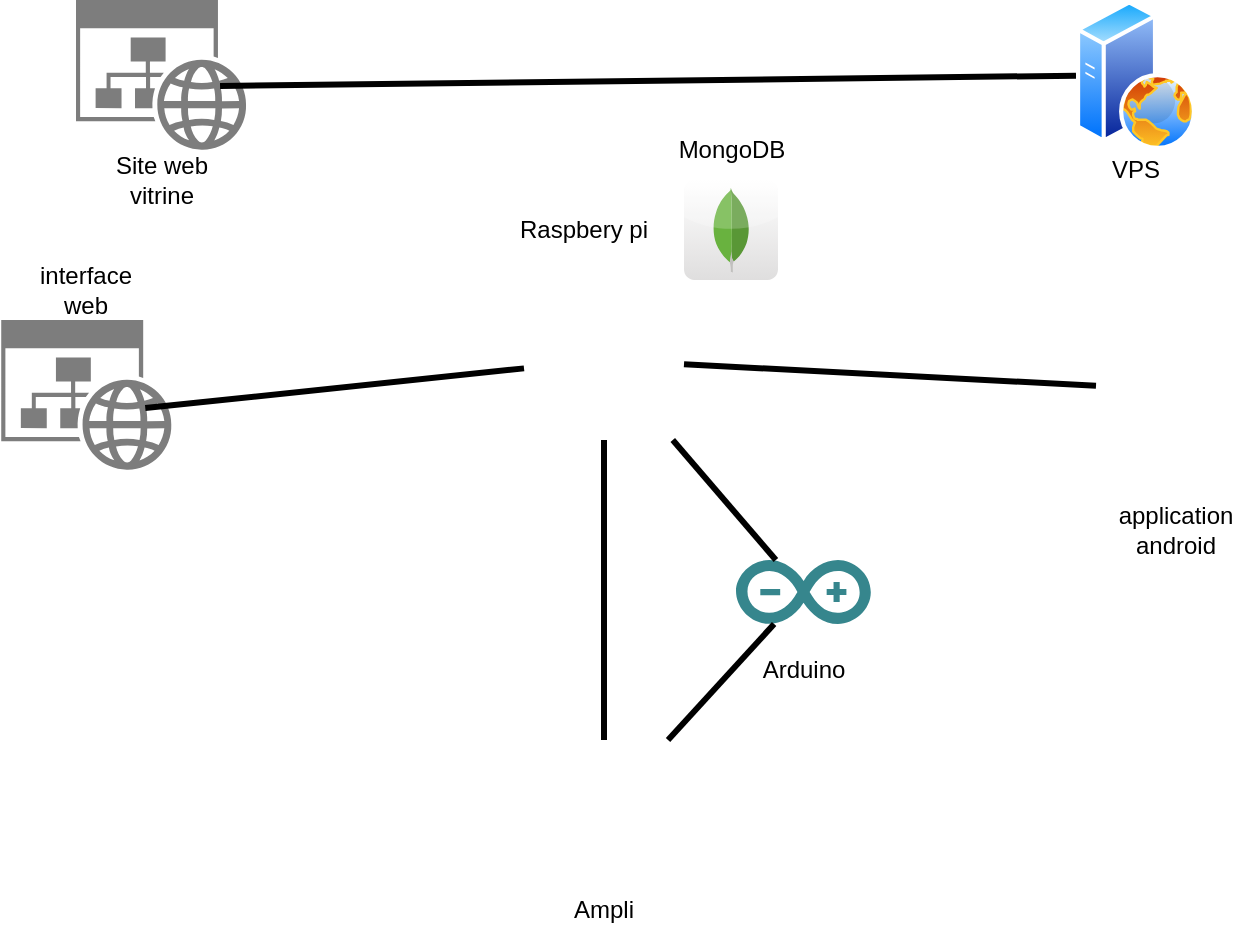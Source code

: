 <mxfile version="15.8.3" type="github">
  <diagram id="ojrI9sNC-19SHQx3Z9b1" name="Page-1">
    <mxGraphModel dx="702" dy="-404" grid="1" gridSize="10" guides="1" tooltips="1" connect="1" arrows="1" fold="1" page="1" pageScale="1" pageWidth="827" pageHeight="1169" math="0" shadow="0">
      <root>
        <mxCell id="0" />
        <mxCell id="1" parent="0" />
        <mxCell id="7Ec1_xB0QXu3VKuR0h8p-1" value="" style="shape=image;html=1;verticalAlign=top;verticalLabelPosition=bottom;labelBackgroundColor=#ffffff;imageAspect=0;aspect=fixed;image=https://cdn0.iconfinder.com/data/icons/font-awesome-brands-vol-2/512/raspberry-pi-128.png" parent="1" vertex="1">
          <mxGeometry x="344" y="1520" width="80" height="80" as="geometry" />
        </mxCell>
        <mxCell id="7Ec1_xB0QXu3VKuR0h8p-2" value="Raspbery pi" style="text;html=1;strokeColor=none;fillColor=none;align=center;verticalAlign=middle;whiteSpace=wrap;rounded=0;" parent="1" vertex="1">
          <mxGeometry x="326" y="1480" width="96" height="30" as="geometry" />
        </mxCell>
        <mxCell id="7Ec1_xB0QXu3VKuR0h8p-3" value="" style="aspect=fixed;perimeter=ellipsePerimeter;html=1;align=center;shadow=0;dashed=0;spacingTop=3;image;image=img/lib/active_directory/web_server.svg;" parent="1" vertex="1">
          <mxGeometry x="620" y="1380" width="60" height="75" as="geometry" />
        </mxCell>
        <mxCell id="7Ec1_xB0QXu3VKuR0h8p-4" value="Site web vitrine" style="text;html=1;strokeColor=none;fillColor=none;align=center;verticalAlign=middle;whiteSpace=wrap;rounded=0;" parent="1" vertex="1">
          <mxGeometry x="132.62" y="1455" width="60" height="30" as="geometry" />
        </mxCell>
        <mxCell id="7Ec1_xB0QXu3VKuR0h8p-5" value="VPS" style="text;html=1;strokeColor=none;fillColor=none;align=center;verticalAlign=middle;whiteSpace=wrap;rounded=0;" parent="1" vertex="1">
          <mxGeometry x="620" y="1450" width="60" height="30" as="geometry" />
        </mxCell>
        <mxCell id="7Ec1_xB0QXu3VKuR0h8p-6" value="" style="sketch=0;aspect=fixed;pointerEvents=1;shadow=0;dashed=0;html=1;strokeColor=none;labelPosition=center;verticalLabelPosition=bottom;verticalAlign=top;align=center;shape=mxgraph.mscae.enterprise.website_generic;fillColor=#7D7D7D;" parent="1" vertex="1">
          <mxGeometry x="120.0" y="1380" width="85.23" height="75" as="geometry" />
        </mxCell>
        <mxCell id="7Ec1_xB0QXu3VKuR0h8p-7" value="" style="endArrow=none;html=1;rounded=0;exitX=0.845;exitY=0.573;exitDx=0;exitDy=0;exitPerimeter=0;strokeWidth=3;" parent="1" source="7Ec1_xB0QXu3VKuR0h8p-6" target="7Ec1_xB0QXu3VKuR0h8p-3" edge="1">
          <mxGeometry width="50" height="50" relative="1" as="geometry">
            <mxPoint x="390" y="1650" as="sourcePoint" />
            <mxPoint x="440" y="1600" as="targetPoint" />
          </mxGeometry>
        </mxCell>
        <mxCell id="7Ec1_xB0QXu3VKuR0h8p-8" value="" style="dashed=0;outlineConnect=0;html=1;align=center;labelPosition=center;verticalLabelPosition=bottom;verticalAlign=top;shape=mxgraph.weblogos.arduino;fillColor=#36868D;strokeColor=none" parent="1" vertex="1">
          <mxGeometry x="450" y="1660" width="67.4" height="32" as="geometry" />
        </mxCell>
        <mxCell id="7Ec1_xB0QXu3VKuR0h8p-9" value="" style="shape=image;html=1;verticalAlign=top;verticalLabelPosition=bottom;labelBackgroundColor=#ffffff;imageAspect=0;aspect=fixed;image=https://cdn4.iconfinder.com/data/icons/essential-app-2/16/volume-sound-speaker-lound-128.png" parent="1" vertex="1">
          <mxGeometry x="349" y="1750" width="70" height="70" as="geometry" />
        </mxCell>
        <mxCell id="7Ec1_xB0QXu3VKuR0h8p-10" value="" style="endArrow=none;html=1;rounded=0;strokeWidth=3;" parent="1" source="7Ec1_xB0QXu3VKuR0h8p-8" target="7Ec1_xB0QXu3VKuR0h8p-1" edge="1">
          <mxGeometry width="50" height="50" relative="1" as="geometry">
            <mxPoint x="390" y="1650" as="sourcePoint" />
            <mxPoint x="440" y="1600" as="targetPoint" />
          </mxGeometry>
        </mxCell>
        <mxCell id="7Ec1_xB0QXu3VKuR0h8p-11" value="" style="endArrow=none;html=1;rounded=0;strokeWidth=3;" parent="1" source="7Ec1_xB0QXu3VKuR0h8p-9" target="7Ec1_xB0QXu3VKuR0h8p-8" edge="1">
          <mxGeometry width="50" height="50" relative="1" as="geometry">
            <mxPoint x="390" y="1830" as="sourcePoint" />
            <mxPoint x="440" y="1600" as="targetPoint" />
          </mxGeometry>
        </mxCell>
        <mxCell id="7Ec1_xB0QXu3VKuR0h8p-12" value="" style="endArrow=none;html=1;rounded=0;strokeWidth=3;" parent="1" source="7Ec1_xB0QXu3VKuR0h8p-9" target="7Ec1_xB0QXu3VKuR0h8p-1" edge="1">
          <mxGeometry width="50" height="50" relative="1" as="geometry">
            <mxPoint x="402.695" y="1830" as="sourcePoint" />
            <mxPoint x="460.384" y="1722" as="targetPoint" />
          </mxGeometry>
        </mxCell>
        <mxCell id="7Ec1_xB0QXu3VKuR0h8p-13" value="" style="sketch=0;aspect=fixed;pointerEvents=1;shadow=0;dashed=0;html=1;strokeColor=none;labelPosition=center;verticalLabelPosition=bottom;verticalAlign=top;align=center;shape=mxgraph.mscae.enterprise.website_generic;fillColor=#7D7D7D;" parent="1" vertex="1">
          <mxGeometry x="82.62" y="1540" width="85.23" height="75" as="geometry" />
        </mxCell>
        <mxCell id="7Ec1_xB0QXu3VKuR0h8p-14" value="interface web" style="text;html=1;strokeColor=none;fillColor=none;align=center;verticalAlign=middle;whiteSpace=wrap;rounded=0;" parent="1" vertex="1">
          <mxGeometry x="95.24" y="1510" width="60" height="30" as="geometry" />
        </mxCell>
        <mxCell id="7Ec1_xB0QXu3VKuR0h8p-15" value="" style="endArrow=none;html=1;rounded=0;entryX=0.845;entryY=0.587;entryDx=0;entryDy=0;entryPerimeter=0;strokeWidth=3;" parent="1" source="7Ec1_xB0QXu3VKuR0h8p-1" target="7Ec1_xB0QXu3VKuR0h8p-13" edge="1">
          <mxGeometry width="50" height="50" relative="1" as="geometry">
            <mxPoint x="390" y="1650" as="sourcePoint" />
            <mxPoint x="440" y="1600" as="targetPoint" />
          </mxGeometry>
        </mxCell>
        <mxCell id="7Ec1_xB0QXu3VKuR0h8p-16" value="" style="shape=image;html=1;verticalAlign=top;verticalLabelPosition=bottom;labelBackgroundColor=#ffffff;imageAspect=0;aspect=fixed;image=https://cdn4.iconfinder.com/data/icons/social-media-2146/512/28_social-128.png" parent="1" vertex="1">
          <mxGeometry x="630" y="1535" width="80" height="80" as="geometry" />
        </mxCell>
        <mxCell id="7Ec1_xB0QXu3VKuR0h8p-17" value="application android" style="text;html=1;strokeColor=none;fillColor=none;align=center;verticalAlign=middle;whiteSpace=wrap;rounded=0;" parent="1" vertex="1">
          <mxGeometry x="640" y="1630" width="60" height="30" as="geometry" />
        </mxCell>
        <mxCell id="7Ec1_xB0QXu3VKuR0h8p-18" value="" style="endArrow=none;html=1;rounded=0;strokeWidth=3;" parent="1" source="7Ec1_xB0QXu3VKuR0h8p-1" target="7Ec1_xB0QXu3VKuR0h8p-16" edge="1">
          <mxGeometry width="50" height="50" relative="1" as="geometry">
            <mxPoint x="422.019" y="1372.975" as="sourcePoint" />
            <mxPoint x="660.003" y="1368.062" as="targetPoint" />
          </mxGeometry>
        </mxCell>
        <mxCell id="7Ec1_xB0QXu3VKuR0h8p-19" value="Arduino" style="text;html=1;strokeColor=none;fillColor=none;align=center;verticalAlign=middle;whiteSpace=wrap;rounded=0;" parent="1" vertex="1">
          <mxGeometry x="453.7" y="1700" width="60" height="30" as="geometry" />
        </mxCell>
        <mxCell id="7Ec1_xB0QXu3VKuR0h8p-20" value="Ampli" style="text;html=1;strokeColor=none;fillColor=none;align=center;verticalAlign=middle;whiteSpace=wrap;rounded=0;" parent="1" vertex="1">
          <mxGeometry x="354" y="1820" width="60" height="30" as="geometry" />
        </mxCell>
        <mxCell id="0swA3suBVdMT6tP5S_Sc-1" value="" style="dashed=0;outlineConnect=0;html=1;align=center;labelPosition=center;verticalLabelPosition=bottom;verticalAlign=top;shape=mxgraph.webicons.mongodb;gradientColor=#DFDEDE" vertex="1" parent="1">
          <mxGeometry x="424" y="1470" width="47" height="50" as="geometry" />
        </mxCell>
        <mxCell id="0swA3suBVdMT6tP5S_Sc-2" value="MongoDB" style="text;html=1;strokeColor=none;fillColor=none;align=center;verticalAlign=middle;whiteSpace=wrap;rounded=0;" vertex="1" parent="1">
          <mxGeometry x="417.5" y="1440" width="60" height="30" as="geometry" />
        </mxCell>
      </root>
    </mxGraphModel>
  </diagram>
</mxfile>

